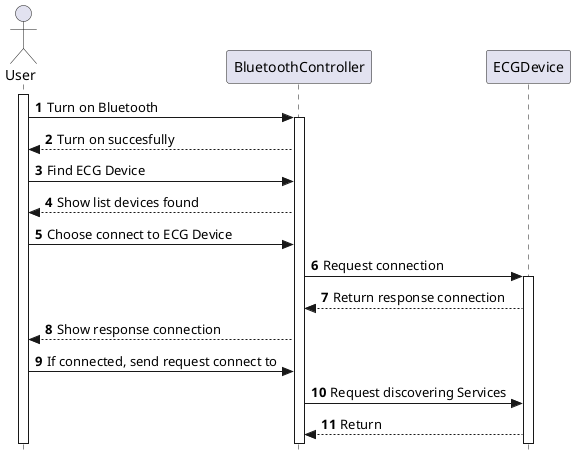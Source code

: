 
@startuml


skinparam style strictuml

' skinparam lifelineStrategy solid

' skinparam ParticipantPadding 20

' skinparam BoxPadding 10

autonumber

actor User as User


' box "controller" #LightGoldenRodYellow
participant BluetoothController as BluetoothController
' end box

' box "storage" #lightBlue
participant ECGDevice as ECGDevice

' end box

' activate User
activate User
User -> BluetoothController: Turn on Bluetooth
activate BluetoothController
BluetoothController --> User: Turn on succesfully
User -> BluetoothController: Find ECG Device
BluetoothController --> User: Show list devices found
User -> BluetoothController: Choose connect to ECG Device

BluetoothController -> ECGDevice: Request connection
activate ECGDevice
ECGDevice --> BluetoothController: Return response connection
BluetoothController --> User: Show response connection

User -> BluetoothController: If connected, send request connect to
BluetoothController -> ECGDevice: Request discovering Services
ECGDevice --> BluetoothController: Return 



' User -> AuthProvider: Open mobile app
' activate AuthProvider
' AuthProvider -> LocalStorage: Get login user information
' activate LocalStorage

' alt Login user information existed
' LocalStorage --> AuthProvider: Return having information in local storage
' AuthProvider --> User: Navigate to HomeScreen

' else Login user information not existed
' LocalStorage --> AuthProvider: Return no information
' AuthProvider --> User: Show login view

' User -> AuthProvider: Submit email, password
' AuthProvider -> AuthProvider: Validate with data on server

'   alt Data existed
'   AuthProvider -> LocalStorage: Save data login
'   LocalStorage --> AuthProvider: Save data succesfully
'   deactivate LocalStorage
'   AuthProvider --> User: Navigate to HomeScreen
'   else Data not existed
'   AuthProvider --> User: Submit correct email, password again
'   deactivate AuthProvider
'   end

' end

@enduml
